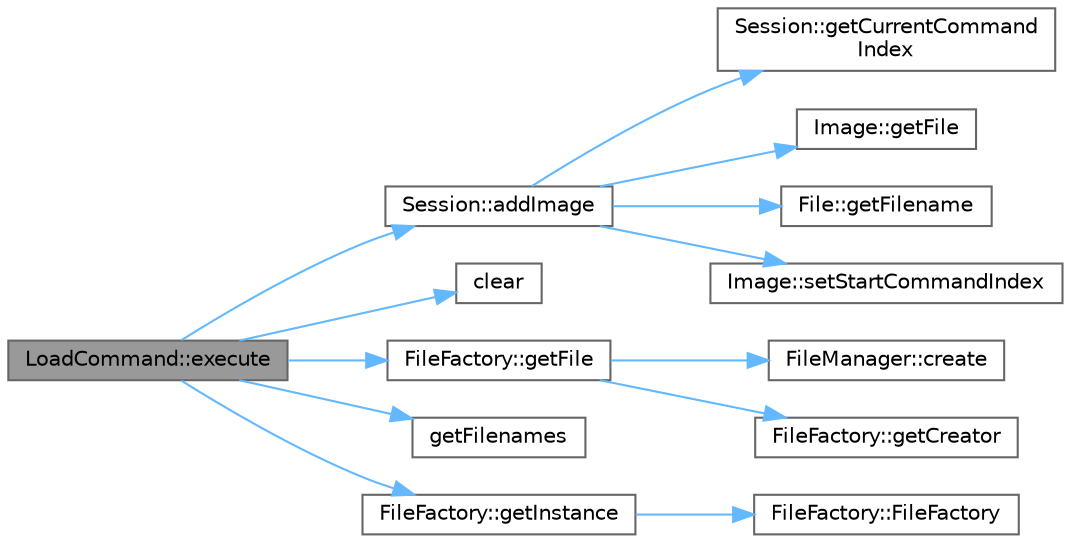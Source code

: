 digraph "LoadCommand::execute"
{
 // INTERACTIVE_SVG=YES
 // LATEX_PDF_SIZE
  bgcolor="transparent";
  edge [fontname=Helvetica,fontsize=10,labelfontname=Helvetica,labelfontsize=10];
  node [fontname=Helvetica,fontsize=10,shape=box,height=0.2,width=0.4];
  rankdir="LR";
  Node1 [id="Node000001",label="LoadCommand::execute",height=0.2,width=0.4,color="gray40", fillcolor="grey60", style="filled", fontcolor="black",tooltip="Executes the command on a session using input stream."];
  Node1 -> Node2 [id="edge1_Node000001_Node000002",color="steelblue1",style="solid",tooltip=" "];
  Node2 [id="Node000002",label="Session::addImage",height=0.2,width=0.4,color="grey40", fillcolor="white", style="filled",URL="$class_session.html#a82af643003535a0dbc5096a3c0a6515f",tooltip="Adds an image to the session."];
  Node2 -> Node3 [id="edge2_Node000002_Node000003",color="steelblue1",style="solid",tooltip=" "];
  Node3 [id="Node000003",label="Session::getCurrentCommand\lIndex",height=0.2,width=0.4,color="grey40", fillcolor="white", style="filled",URL="$class_session.html#a7bd3126fa7650059197984277bb86251",tooltip="Getter for the current command index in the undo stack."];
  Node2 -> Node4 [id="edge3_Node000002_Node000004",color="steelblue1",style="solid",tooltip=" "];
  Node4 [id="Node000004",label="Image::getFile",height=0.2,width=0.4,color="grey40", fillcolor="white", style="filled",URL="$class_image.html#a35e72496d35c7a2e6111d544afb06f61",tooltip="Gets the associated file object."];
  Node2 -> Node5 [id="edge4_Node000002_Node000005",color="steelblue1",style="solid",tooltip=" "];
  Node5 [id="Node000005",label="File::getFilename",height=0.2,width=0.4,color="grey40", fillcolor="white", style="filled",URL="$class_file.html#ada46c01bf260c830f5c37ecb27baf937",tooltip="Returns the file's name."];
  Node2 -> Node6 [id="edge5_Node000002_Node000006",color="steelblue1",style="solid",tooltip=" "];
  Node6 [id="Node000006",label="Image::setStartCommandIndex",height=0.2,width=0.4,color="grey40", fillcolor="white", style="filled",URL="$class_image.html#a47c25fe6e5cfc336f9b41b7be3c68d46",tooltip="Sets the index of start command."];
  Node1 -> Node7 [id="edge6_Node000001_Node000007",color="steelblue1",style="solid",tooltip=" "];
  Node7 [id="Node000007",label="clear",height=0.2,width=0.4,color="grey40", fillcolor="white", style="filled",URL="$_helpers_8hpp.html#a0d324b156f5064259ebf749a990a31b0",tooltip="Deletes raw pointers inside a vector and clears it."];
  Node1 -> Node8 [id="edge7_Node000001_Node000008",color="steelblue1",style="solid",tooltip=" "];
  Node8 [id="Node000008",label="FileFactory::getFile",height=0.2,width=0.4,color="grey40", fillcolor="white", style="filled",URL="$class_file_factory.html#a066c84622e438504a39f864e8593ca10",tooltip="Returns a new File object created by an appropriate FileManager for the given filename."];
  Node8 -> Node9 [id="edge8_Node000008_Node000009",color="steelblue1",style="solid",tooltip=" "];
  Node9 [id="Node000009",label="FileManager::create",height=0.2,width=0.4,color="grey40", fillcolor="white", style="filled",URL="$class_file_manager.html#a9ae598150695175f4060ca233f76bf2e",tooltip="Creates a file from the input stream and given filename."];
  Node8 -> Node10 [id="edge9_Node000008_Node000010",color="steelblue1",style="solid",tooltip=" "];
  Node10 [id="Node000010",label="FileFactory::getCreator",height=0.2,width=0.4,color="grey40", fillcolor="white", style="filled",URL="$class_file_factory.html#ac9ee702e439322d2874a9e2b97831dea",tooltip="Finds the appropriate FileManager based on the input file stream."];
  Node1 -> Node11 [id="edge10_Node000001_Node000011",color="steelblue1",style="solid",tooltip=" "];
  Node11 [id="Node000011",label="getFilenames",height=0.2,width=0.4,color="grey40", fillcolor="white", style="filled",URL="$_helpers_8hpp.html#a1934aa3bc656fff1fee8109f867f7a75",tooltip="Extracts filenames from a stream line and populates a vector with them."];
  Node1 -> Node12 [id="edge11_Node000001_Node000012",color="steelblue1",style="solid",tooltip=" "];
  Node12 [id="Node000012",label="FileFactory::getInstance",height=0.2,width=0.4,color="grey40", fillcolor="white", style="filled",URL="$class_file_factory.html#abb61e398fd44b73c86c6551f20ae9c48",tooltip="Returns the singleton instance of the FileFactory."];
  Node12 -> Node13 [id="edge12_Node000012_Node000013",color="steelblue1",style="solid",tooltip=" "];
  Node13 [id="Node000013",label="FileFactory::FileFactory",height=0.2,width=0.4,color="grey40", fillcolor="white", style="filled",URL="$class_file_factory.html#a73165cdd39db807ca9689a997205af9e",tooltip=" "];
}
